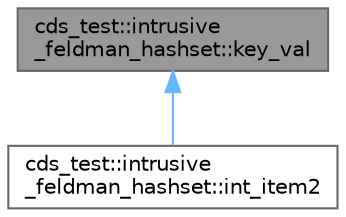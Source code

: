 digraph "cds_test::intrusive_feldman_hashset::key_val"
{
 // LATEX_PDF_SIZE
  bgcolor="transparent";
  edge [fontname=Helvetica,fontsize=10,labelfontname=Helvetica,labelfontsize=10];
  node [fontname=Helvetica,fontsize=10,shape=box,height=0.2,width=0.4];
  Node1 [id="Node000001",label="cds_test::intrusive\l_feldman_hashset::key_val",height=0.2,width=0.4,color="gray40", fillcolor="grey60", style="filled", fontcolor="black",tooltip=" "];
  Node1 -> Node2 [id="edge2_Node000001_Node000002",dir="back",color="steelblue1",style="solid",tooltip=" "];
  Node2 [id="Node000002",label="cds_test::intrusive\l_feldman_hashset::int_item2",height=0.2,width=0.4,color="gray40", fillcolor="white", style="filled",URL="$structcds__test_1_1intrusive__feldman__hashset_1_1int__item2.html",tooltip=" "];
}
